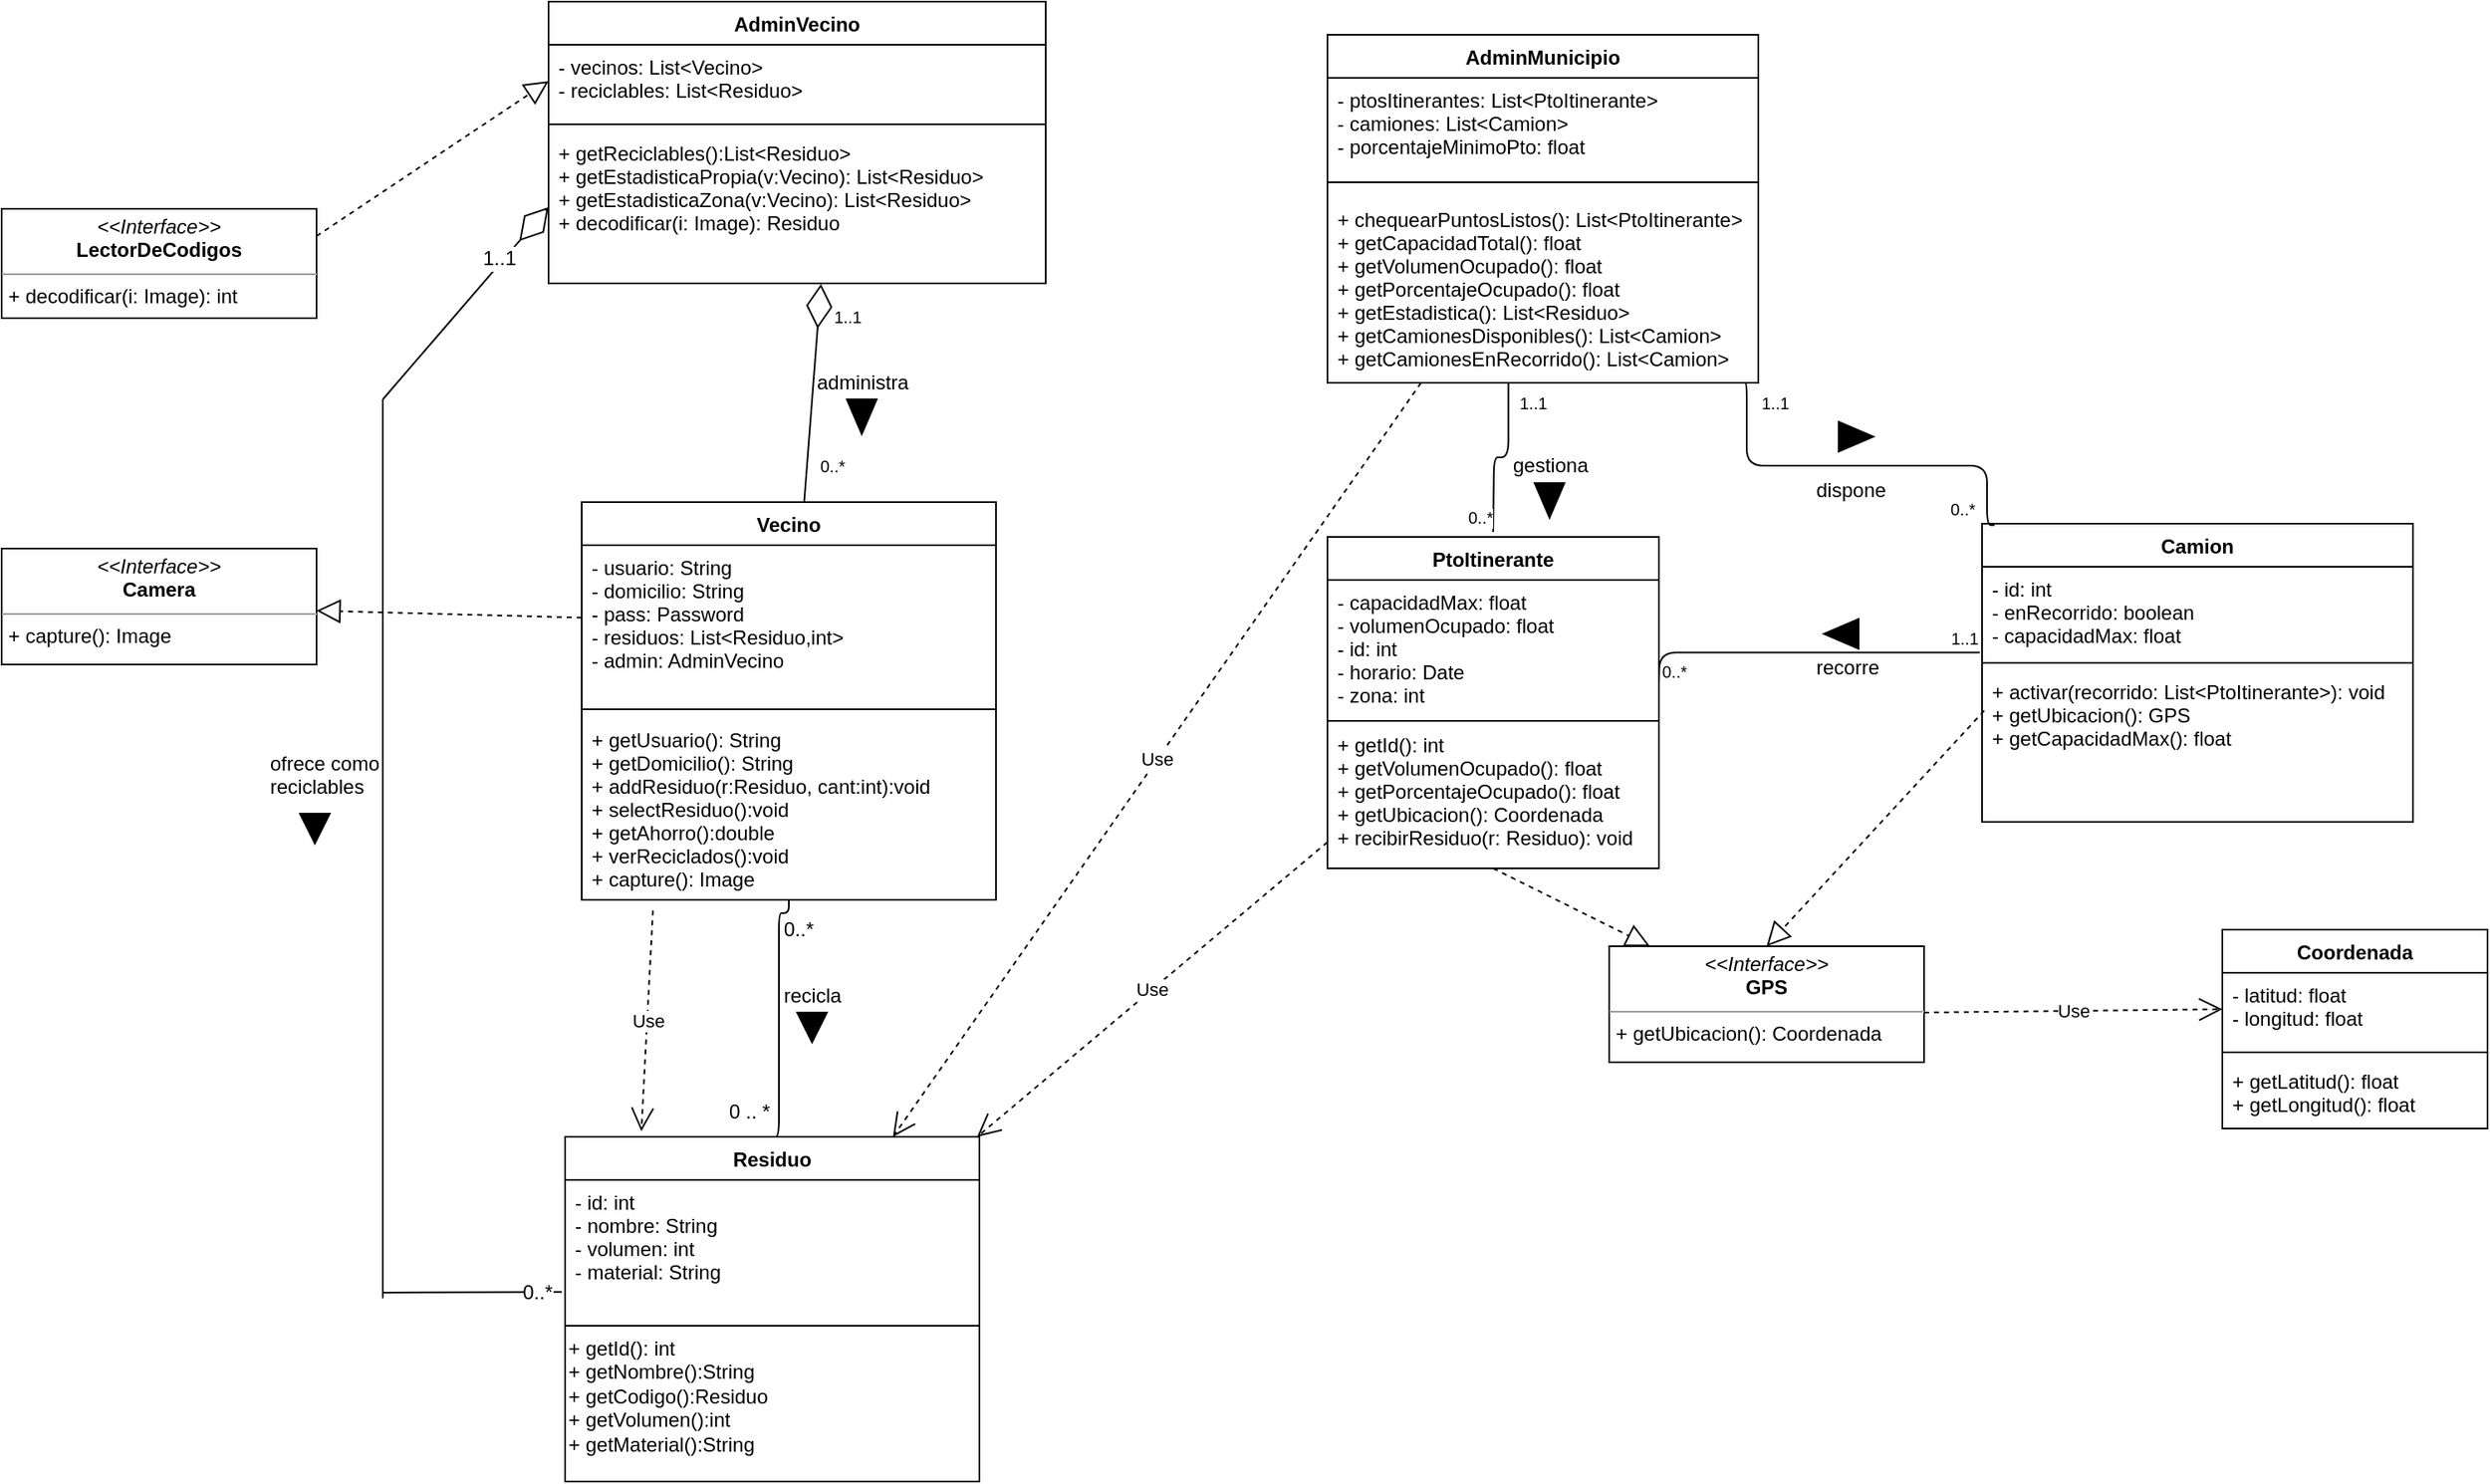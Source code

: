 <mxfile version="10.7.6" type="google"><diagram id="nD1oel1144m8vxmoXZEA" name="Página-1"><mxGraphModel dx="1907" dy="484" grid="1" gridSize="10" guides="0" tooltips="1" connect="1" arrows="1" fold="1" page="1" pageScale="1" pageWidth="827" pageHeight="1169" math="0" shadow="0"><root><mxCell id="0"/><mxCell id="1" parent="0"/><mxCell id="_hIDQA9mW6AM4OzYtJ9l-3" value="Vecino" style="swimlane;fontStyle=1;align=center;verticalAlign=top;childLayout=stackLayout;horizontal=1;startSize=26;horizontalStack=0;resizeParent=1;resizeParentMax=0;resizeLast=0;collapsible=1;marginBottom=0;" parent="1" vertex="1"><mxGeometry x="180" y="412" width="250" height="240" as="geometry"/></mxCell><mxCell id="_hIDQA9mW6AM4OzYtJ9l-4" value="- usuario: String&#10;- domicilio: String&#10;- pass: Password&#10;- residuos: List&lt;Residuo,int&gt;&#10;- admin: AdminVecino&#10;" style="text;strokeColor=none;fillColor=none;align=left;verticalAlign=top;spacingLeft=4;spacingRight=4;overflow=hidden;rotatable=0;points=[[0,0.5],[1,0.5]];portConstraint=eastwest;" parent="_hIDQA9mW6AM4OzYtJ9l-3" vertex="1"><mxGeometry y="26" width="250" height="94" as="geometry"/></mxCell><mxCell id="_hIDQA9mW6AM4OzYtJ9l-5" value="" style="line;strokeWidth=1;fillColor=none;align=left;verticalAlign=middle;spacingTop=-1;spacingLeft=3;spacingRight=3;rotatable=0;labelPosition=right;points=[];portConstraint=eastwest;" parent="_hIDQA9mW6AM4OzYtJ9l-3" vertex="1"><mxGeometry y="120" width="250" height="10" as="geometry"/></mxCell><mxCell id="_hIDQA9mW6AM4OzYtJ9l-6" value="+ getUsuario(): String&#10;+ getDomicilio(): String&#10;+ addResiduo(r:Residuo, cant:int):void&#10;+ selectResiduo():void&#10;+ getAhorro():double&#10;+ verReciclados():void&#10;+ capture(): Image" style="text;strokeColor=none;fillColor=none;align=left;verticalAlign=top;spacingLeft=4;spacingRight=4;overflow=hidden;rotatable=0;points=[[0,0.5],[1,0.5]];portConstraint=eastwest;" parent="_hIDQA9mW6AM4OzYtJ9l-3" vertex="1"><mxGeometry y="130" width="250" height="110" as="geometry"/></mxCell><mxCell id="WeSU0Z2Jcp-V1dzW4F_X-15" value="Residuo" style="swimlane;fontStyle=1;align=center;verticalAlign=top;childLayout=stackLayout;horizontal=1;startSize=26;horizontalStack=0;resizeParent=1;resizeParentMax=0;resizeLast=0;collapsible=1;marginBottom=0;" parent="1" vertex="1"><mxGeometry x="170" y="795" width="250" height="208" as="geometry"/></mxCell><mxCell id="WeSU0Z2Jcp-V1dzW4F_X-16" value="- id: int&#10;- nombre: String &#10;- volumen: int&#10;- material: String&#10;" style="text;strokeColor=none;fillColor=none;align=left;verticalAlign=top;spacingLeft=4;spacingRight=4;overflow=hidden;rotatable=0;points=[[0,0.5],[1,0.5]];portConstraint=eastwest;" parent="WeSU0Z2Jcp-V1dzW4F_X-15" vertex="1"><mxGeometry y="26" width="250" height="84" as="geometry"/></mxCell><mxCell id="WeSU0Z2Jcp-V1dzW4F_X-17" value="" style="line;strokeWidth=1;fillColor=none;align=left;verticalAlign=middle;spacingTop=-1;spacingLeft=3;spacingRight=3;rotatable=0;labelPosition=right;points=[];portConstraint=eastwest;" parent="WeSU0Z2Jcp-V1dzW4F_X-15" vertex="1"><mxGeometry y="110" width="250" height="8" as="geometry"/></mxCell><mxCell id="1L6xzKlUIsRybqp18ETa-28" value="&lt;div&gt;+ getId(): int&lt;/div&gt;&lt;div&gt;+ getNombre():String&lt;/div&gt;&lt;div&gt;+ getCodigo():Residuo&lt;/div&gt;&lt;div&gt;+ getVolumen():int&lt;/div&gt;&lt;div&gt;+ getMaterial():String&lt;br&gt;&lt;/div&gt;&lt;div&gt;&lt;br&gt;&lt;/div&gt;" style="text;html=1;resizable=0;points=[];autosize=1;align=left;verticalAlign=top;spacingTop=-4;" parent="WeSU0Z2Jcp-V1dzW4F_X-15" vertex="1"><mxGeometry y="118" width="250" height="90" as="geometry"/></mxCell><mxCell id="WeSU0Z2Jcp-V1dzW4F_X-45" value="AdminMunicipio" style="swimlane;fontStyle=1;align=center;verticalAlign=top;childLayout=stackLayout;horizontal=1;startSize=26;horizontalStack=0;resizeParent=1;resizeParentMax=0;resizeLast=0;collapsible=1;marginBottom=0;" parent="1" vertex="1"><mxGeometry x="630" y="130" width="260" height="210" as="geometry"/></mxCell><mxCell id="WeSU0Z2Jcp-V1dzW4F_X-46" value="- ptosItinerantes: List&lt;PtoItinerante&gt;&#10;- camiones: List&lt;Camion&gt;&#10;- porcentajeMinimoPto: float" style="text;strokeColor=none;fillColor=none;align=left;verticalAlign=top;spacingLeft=4;spacingRight=4;overflow=hidden;rotatable=0;points=[[0,0.5],[1,0.5]];portConstraint=eastwest;" parent="WeSU0Z2Jcp-V1dzW4F_X-45" vertex="1"><mxGeometry y="26" width="260" height="54" as="geometry"/></mxCell><mxCell id="WeSU0Z2Jcp-V1dzW4F_X-47" value="" style="line;strokeWidth=1;fillColor=none;align=left;verticalAlign=middle;spacingTop=-1;spacingLeft=3;spacingRight=3;rotatable=0;labelPosition=right;points=[];portConstraint=eastwest;" parent="WeSU0Z2Jcp-V1dzW4F_X-45" vertex="1"><mxGeometry y="80" width="260" height="18" as="geometry"/></mxCell><mxCell id="WeSU0Z2Jcp-V1dzW4F_X-48" value="+ chequearPuntosListos(): List&lt;PtoItinerante&gt;&#10;+ getCapacidadTotal(): float&#10;+ getVolumenOcupado(): float&#10;+ getPorcentajeOcupado(): float&#10;+ getEstadistica(): List&lt;Residuo&gt;&#10;+ getCamionesDisponibles(): List&lt;Camion&gt;&#10;+ getCamionesEnRecorrido(): List&lt;Camion&gt;&#10;" style="text;strokeColor=none;fillColor=none;align=left;verticalAlign=top;spacingLeft=4;spacingRight=4;overflow=hidden;rotatable=0;points=[[0,0.5],[1,0.5]];portConstraint=eastwest;" parent="WeSU0Z2Jcp-V1dzW4F_X-45" vertex="1"><mxGeometry y="98" width="260" height="112" as="geometry"/></mxCell><mxCell id="1L6xzKlUIsRybqp18ETa-9" value="Camion" style="swimlane;fontStyle=1;align=center;verticalAlign=top;childLayout=stackLayout;horizontal=1;startSize=26;horizontalStack=0;resizeParent=1;resizeParentMax=0;resizeLast=0;collapsible=1;marginBottom=0;" parent="1" vertex="1"><mxGeometry x="1025" y="425" width="260" height="180" as="geometry"/></mxCell><mxCell id="1L6xzKlUIsRybqp18ETa-10" value="- id: int&#10;- enRecorrido: boolean&#10;- capacidadMax: float&#10;" style="text;strokeColor=none;fillColor=none;align=left;verticalAlign=top;spacingLeft=4;spacingRight=4;overflow=hidden;rotatable=0;points=[[0,0.5],[1,0.5]];portConstraint=eastwest;" parent="1L6xzKlUIsRybqp18ETa-9" vertex="1"><mxGeometry y="26" width="260" height="54" as="geometry"/></mxCell><mxCell id="1L6xzKlUIsRybqp18ETa-11" value="" style="line;strokeWidth=1;fillColor=none;align=left;verticalAlign=middle;spacingTop=-1;spacingLeft=3;spacingRight=3;rotatable=0;labelPosition=right;points=[];portConstraint=eastwest;" parent="1L6xzKlUIsRybqp18ETa-9" vertex="1"><mxGeometry y="80" width="260" height="8" as="geometry"/></mxCell><mxCell id="1L6xzKlUIsRybqp18ETa-12" value="+ activar(recorrido: List&lt;PtoItinerante&gt;): void&#10;+ getUbicacion(): GPS&#10;+ getCapacidadMax(): float&#10;" style="text;strokeColor=none;fillColor=none;align=left;verticalAlign=top;spacingLeft=4;spacingRight=4;overflow=hidden;rotatable=0;points=[[0,0.5],[1,0.5]];portConstraint=eastwest;" parent="1L6xzKlUIsRybqp18ETa-9" vertex="1"><mxGeometry y="88" width="260" height="92" as="geometry"/></mxCell><mxCell id="1L6xzKlUIsRybqp18ETa-31" value="PtoItinerante" style="swimlane;fontStyle=1;align=center;verticalAlign=top;childLayout=stackLayout;horizontal=1;startSize=26;horizontalStack=0;resizeParent=1;resizeParentMax=0;resizeLast=0;collapsible=1;marginBottom=0;" parent="1" vertex="1"><mxGeometry x="630" y="433" width="200" height="200" as="geometry"/></mxCell><mxCell id="1L6xzKlUIsRybqp18ETa-32" value="- capacidadMax: float&#10;- volumenOcupado: float&#10;- id: int&#10;- horario: Date&#10;- zona: int&#10;" style="text;strokeColor=none;fillColor=none;align=left;verticalAlign=top;spacingLeft=4;spacingRight=4;overflow=hidden;rotatable=0;points=[[0,0.5],[1,0.5]];portConstraint=eastwest;" parent="1L6xzKlUIsRybqp18ETa-31" vertex="1"><mxGeometry y="26" width="200" height="84" as="geometry"/></mxCell><mxCell id="1L6xzKlUIsRybqp18ETa-33" value="" style="line;strokeWidth=1;fillColor=none;align=left;verticalAlign=middle;spacingTop=-1;spacingLeft=3;spacingRight=3;rotatable=0;labelPosition=right;points=[];portConstraint=eastwest;" parent="1L6xzKlUIsRybqp18ETa-31" vertex="1"><mxGeometry y="110" width="200" height="2" as="geometry"/></mxCell><mxCell id="1L6xzKlUIsRybqp18ETa-34" value="+ getId(): int&#10;+ getVolumenOcupado(): float&#10;+ getPorcentajeOcupado(): float&#10;+ getUbicacion(): Coordenada&#10;+ recibirResiduo(r: Residuo): void&#10;" style="text;strokeColor=none;fillColor=none;align=left;verticalAlign=top;spacingLeft=4;spacingRight=4;overflow=hidden;rotatable=0;points=[[0,0.5],[1,0.5]];portConstraint=eastwest;" parent="1L6xzKlUIsRybqp18ETa-31" vertex="1"><mxGeometry y="112" width="200" height="88" as="geometry"/></mxCell><mxCell id="1L6xzKlUIsRybqp18ETa-35" value="AdminVecino" style="swimlane;fontStyle=1;align=center;verticalAlign=top;childLayout=stackLayout;horizontal=1;startSize=26;horizontalStack=0;resizeParent=1;resizeParentMax=0;resizeLast=0;collapsible=1;marginBottom=0;" parent="1" vertex="1"><mxGeometry x="160" y="110" width="300" height="170" as="geometry"/></mxCell><mxCell id="1L6xzKlUIsRybqp18ETa-36" value="- vecinos: List&lt;Vecino&gt;&#10;- reciclables: List&lt;Residuo&gt;" style="text;strokeColor=none;fillColor=none;align=left;verticalAlign=top;spacingLeft=4;spacingRight=4;overflow=hidden;rotatable=0;points=[[0,0.5],[1,0.5]];portConstraint=eastwest;" parent="1L6xzKlUIsRybqp18ETa-35" vertex="1"><mxGeometry y="26" width="300" height="44" as="geometry"/></mxCell><mxCell id="1L6xzKlUIsRybqp18ETa-37" value="" style="line;strokeWidth=1;fillColor=none;align=left;verticalAlign=middle;spacingTop=-1;spacingLeft=3;spacingRight=3;rotatable=0;labelPosition=right;points=[];portConstraint=eastwest;" parent="1L6xzKlUIsRybqp18ETa-35" vertex="1"><mxGeometry y="70" width="300" height="8" as="geometry"/></mxCell><mxCell id="1L6xzKlUIsRybqp18ETa-38" value="+ getReciclables():List&lt;Residuo&gt;&#10;+ getEstadisticaPropia(v:Vecino): List&lt;Residuo&gt;&#10;+ getEstadisticaZona(v:Vecino): List&lt;Residuo&gt;&#10;+ decodificar(i: Image): Residuo&#10;" style="text;strokeColor=none;fillColor=none;align=left;verticalAlign=top;spacingLeft=4;spacingRight=4;overflow=hidden;rotatable=0;points=[[0,0.5],[1,0.5]];portConstraint=eastwest;" parent="1L6xzKlUIsRybqp18ETa-35" vertex="1"><mxGeometry y="78" width="300" height="92" as="geometry"/></mxCell><mxCell id="1L6xzKlUIsRybqp18ETa-41" value="&lt;p style=&quot;margin: 0px ; margin-top: 4px ; text-align: center&quot;&gt;&lt;i&gt;&amp;lt;&amp;lt;Interface&amp;gt;&amp;gt;&lt;/i&gt;&lt;br&gt;&lt;b&gt;GPS&lt;/b&gt;&lt;/p&gt;&lt;hr size=&quot;1&quot;&gt;&lt;p style=&quot;margin: 0px ; margin-left: 4px&quot;&gt;+ getUbicacion(): Coordenada&lt;br&gt;&lt;/p&gt;" style="verticalAlign=top;align=left;overflow=fill;fontSize=12;fontFamily=Helvetica;html=1;" parent="1" vertex="1"><mxGeometry x="800" y="680" width="190" height="70" as="geometry"/></mxCell><mxCell id="1L6xzKlUIsRybqp18ETa-63" value="" style="endArrow=none;html=1;edgeStyle=orthogonalEdgeStyle;entryX=0.5;entryY=0;entryDx=0;entryDy=0;exitX=0.5;exitY=1;exitDx=0;exitDy=0;" parent="1" source="_hIDQA9mW6AM4OzYtJ9l-3" target="WeSU0Z2Jcp-V1dzW4F_X-15" edge="1"><mxGeometry relative="1" as="geometry"><mxPoint x="220" y="352" as="sourcePoint"/><mxPoint x="380" y="352" as="targetPoint"/><Array as="points"><mxPoint x="305" y="660"/><mxPoint x="299" y="660"/><mxPoint x="299" y="795"/></Array></mxGeometry></mxCell><mxCell id="1L6xzKlUIsRybqp18ETa-64" value="" style="resizable=0;html=1;align=left;verticalAlign=bottom;labelBackgroundColor=#ffffff;fontSize=10;" parent="1L6xzKlUIsRybqp18ETa-63" connectable="0" vertex="1"><mxGeometry x="-1" relative="1" as="geometry"><mxPoint x="79.5" y="69" as="offset"/></mxGeometry></mxCell><mxCell id="1L6xzKlUIsRybqp18ETa-65" value="" style="resizable=0;html=1;align=right;verticalAlign=bottom;labelBackgroundColor=#ffffff;fontSize=10;" parent="1L6xzKlUIsRybqp18ETa-63" connectable="0" vertex="1"><mxGeometry x="1" relative="1" as="geometry"/></mxCell><mxCell id="1L6xzKlUIsRybqp18ETa-66" value="&lt;div&gt;recicla&lt;/div&gt;&lt;div&gt;&lt;br&gt;&lt;/div&gt;" style="text;html=1;resizable=0;points=[];autosize=1;align=left;verticalAlign=top;spacingTop=-4;" parent="1" vertex="1"><mxGeometry x="300" y="700" width="60" height="30" as="geometry"/></mxCell><mxCell id="1L6xzKlUIsRybqp18ETa-67" value="" style="html=1;shadow=0;dashed=0;align=center;verticalAlign=middle;shape=mxgraph.arrows2.arrow;dy=0.6;dx=40;direction=south;notch=0;fillColor=#000000;" parent="1" vertex="1"><mxGeometry x="310" y="720" width="18" height="18" as="geometry"/></mxCell><mxCell id="1L6xzKlUIsRybqp18ETa-69" value="&lt;div&gt;0..*&lt;/div&gt;" style="text;html=1;resizable=0;points=[];autosize=1;align=left;verticalAlign=top;spacingTop=-4;" parent="1" vertex="1"><mxGeometry x="300" y="660" width="30" height="20" as="geometry"/></mxCell><mxCell id="1L6xzKlUIsRybqp18ETa-70" value="0 .. *" style="text;html=1;resizable=0;points=[];autosize=1;align=left;verticalAlign=top;spacingTop=-4;" parent="1" vertex="1"><mxGeometry x="267" y="770" width="50" height="20" as="geometry"/></mxCell><mxCell id="1L6xzKlUIsRybqp18ETa-72" value="" style="endArrow=block;dashed=1;endFill=0;endSize=12;html=1;exitX=0.005;exitY=0.27;exitDx=0;exitDy=0;entryX=0.5;entryY=0;entryDx=0;entryDy=0;exitPerimeter=0;" parent="1" source="1L6xzKlUIsRybqp18ETa-12" target="1L6xzKlUIsRybqp18ETa-41" edge="1"><mxGeometry width="160" relative="1" as="geometry"><mxPoint x="770" y="650" as="sourcePoint"/><mxPoint x="1035" y="330" as="targetPoint"/></mxGeometry></mxCell><mxCell id="1L6xzKlUIsRybqp18ETa-73" value="" style="endArrow=block;dashed=1;endFill=0;endSize=12;html=1;exitX=0.5;exitY=1;exitDx=0;exitDy=0;" parent="1" source="1L6xzKlUIsRybqp18ETa-31" target="1L6xzKlUIsRybqp18ETa-41" edge="1"><mxGeometry width="160" relative="1" as="geometry"><mxPoint x="300" y="1190" as="sourcePoint"/><mxPoint x="420" y="754" as="targetPoint"/></mxGeometry></mxCell><mxCell id="1L6xzKlUIsRybqp18ETa-81" value="" style="html=1;shadow=0;dashed=0;align=center;verticalAlign=middle;shape=mxgraph.arrows2.arrow;dy=0.6;dx=40;direction=south;notch=0;fillColor=#000000;" parent="1" vertex="1"><mxGeometry x="340" y="350" width="18" height="21" as="geometry"/></mxCell><mxCell id="1L6xzKlUIsRybqp18ETa-82" value="administra" style="text;html=1;resizable=0;points=[];autosize=1;align=left;verticalAlign=top;spacingTop=-4;" parent="1" vertex="1"><mxGeometry x="320" y="330" width="80" height="20" as="geometry"/></mxCell><mxCell id="1L6xzKlUIsRybqp18ETa-83" value="" style="endArrow=none;html=1;edgeStyle=orthogonalEdgeStyle;exitX=0.42;exitY=1;exitDx=0;exitDy=0;exitPerimeter=0;" parent="1" source="WeSU0Z2Jcp-V1dzW4F_X-48" edge="1"><mxGeometry relative="1" as="geometry"><mxPoint x="740" y="350" as="sourcePoint"/><mxPoint x="730" y="430" as="targetPoint"/></mxGeometry></mxCell><mxCell id="1L6xzKlUIsRybqp18ETa-84" value="1..1" style="resizable=0;html=1;align=left;verticalAlign=bottom;labelBackgroundColor=#ffffff;fontSize=10;" parent="1L6xzKlUIsRybqp18ETa-83" connectable="0" vertex="1"><mxGeometry x="-1" relative="1" as="geometry"><mxPoint x="5" y="20" as="offset"/></mxGeometry></mxCell><mxCell id="1L6xzKlUIsRybqp18ETa-85" value="0..*" style="resizable=0;html=1;align=right;verticalAlign=bottom;labelBackgroundColor=#ffffff;fontSize=10;" parent="1L6xzKlUIsRybqp18ETa-83" connectable="0" vertex="1"><mxGeometry x="1" relative="1" as="geometry"/></mxCell><mxCell id="1L6xzKlUIsRybqp18ETa-86" value="" style="html=1;shadow=0;dashed=0;align=center;verticalAlign=middle;shape=mxgraph.arrows2.arrow;dy=0.6;dx=40;direction=south;notch=0;fillColor=#000000;" parent="1" vertex="1"><mxGeometry x="755" y="400.5" width="18" height="21" as="geometry"/></mxCell><mxCell id="1L6xzKlUIsRybqp18ETa-89" value="gestiona" style="text;html=1;resizable=0;points=[];autosize=1;align=left;verticalAlign=top;spacingTop=-4;" parent="1" vertex="1"><mxGeometry x="740" y="380" width="70" height="20" as="geometry"/></mxCell><mxCell id="1L6xzKlUIsRybqp18ETa-90" value="" style="endArrow=none;html=1;edgeStyle=orthogonalEdgeStyle;entryX=-0.005;entryY=0.959;entryDx=0;entryDy=0;entryPerimeter=0;" parent="1" target="1L6xzKlUIsRybqp18ETa-10" edge="1"><mxGeometry relative="1" as="geometry"><mxPoint x="830" y="522" as="sourcePoint"/><mxPoint x="980" y="521.5" as="targetPoint"/></mxGeometry></mxCell><mxCell id="1L6xzKlUIsRybqp18ETa-91" value="0..*" style="resizable=0;html=1;align=left;verticalAlign=bottom;labelBackgroundColor=#ffffff;fontSize=10;" parent="1L6xzKlUIsRybqp18ETa-90" connectable="0" vertex="1"><mxGeometry x="-1" relative="1" as="geometry"><mxPoint as="offset"/></mxGeometry></mxCell><mxCell id="1L6xzKlUIsRybqp18ETa-92" value="1..1" style="resizable=0;html=1;align=right;verticalAlign=bottom;labelBackgroundColor=#ffffff;fontSize=10;" parent="1L6xzKlUIsRybqp18ETa-90" connectable="0" vertex="1"><mxGeometry x="1" relative="1" as="geometry"/></mxCell><mxCell id="1L6xzKlUIsRybqp18ETa-93" value="recorre" style="text;html=1;resizable=0;points=[];autosize=1;align=left;verticalAlign=top;spacingTop=-4;" parent="1" vertex="1"><mxGeometry x="923" y="502" width="60" height="20" as="geometry"/></mxCell><mxCell id="1L6xzKlUIsRybqp18ETa-94" value="" style="html=1;shadow=0;dashed=0;align=center;verticalAlign=middle;shape=mxgraph.arrows2.arrow;dy=0.6;dx=40;direction=south;notch=0;rotation=90;fillColor=#000000;" parent="1" vertex="1"><mxGeometry x="931" y="481" width="18" height="21" as="geometry"/></mxCell><mxCell id="1L6xzKlUIsRybqp18ETa-96" value="Use" style="endArrow=open;endSize=12;dashed=1;html=1;entryX=0.184;entryY=-0.016;entryDx=0;entryDy=0;entryPerimeter=0;exitX=0.172;exitY=1.058;exitDx=0;exitDy=0;exitPerimeter=0;" parent="1" source="_hIDQA9mW6AM4OzYtJ9l-6" target="WeSU0Z2Jcp-V1dzW4F_X-15" edge="1"><mxGeometry width="160" relative="1" as="geometry"><mxPoint x="160" y="770" as="sourcePoint"/><mxPoint x="320" y="770" as="targetPoint"/></mxGeometry></mxCell><mxCell id="1L6xzKlUIsRybqp18ETa-99" value="" style="endArrow=none;html=1;edgeStyle=orthogonalEdgeStyle;exitX=0.968;exitY=1;exitDx=0;exitDy=0;exitPerimeter=0;entryX=0.029;entryY=0.005;entryDx=0;entryDy=0;entryPerimeter=0;" parent="1" source="WeSU0Z2Jcp-V1dzW4F_X-48" target="1L6xzKlUIsRybqp18ETa-9" edge="1"><mxGeometry relative="1" as="geometry"><mxPoint x="868" y="414.5" as="sourcePoint"/><mxPoint x="1028" y="414.5" as="targetPoint"/><Array as="points"><mxPoint x="883" y="340"/><mxPoint x="883" y="390"/><mxPoint x="1028" y="390"/><mxPoint x="1028" y="426"/></Array></mxGeometry></mxCell><mxCell id="1L6xzKlUIsRybqp18ETa-100" value="1..1" style="resizable=0;html=1;align=left;verticalAlign=bottom;labelBackgroundColor=#ffffff;fontSize=10;" parent="1L6xzKlUIsRybqp18ETa-99" connectable="0" vertex="1"><mxGeometry x="-1" relative="1" as="geometry"><mxPoint x="8" y="20" as="offset"/></mxGeometry></mxCell><mxCell id="1L6xzKlUIsRybqp18ETa-101" value="0..*" style="resizable=0;html=1;align=right;verticalAlign=bottom;labelBackgroundColor=#ffffff;fontSize=10;" parent="1L6xzKlUIsRybqp18ETa-99" connectable="0" vertex="1"><mxGeometry x="1" relative="1" as="geometry"><mxPoint x="-11" y="-1" as="offset"/></mxGeometry></mxCell><mxCell id="1L6xzKlUIsRybqp18ETa-102" value="" style="html=1;shadow=0;dashed=0;align=center;verticalAlign=middle;shape=mxgraph.arrows2.arrow;dy=0.6;dx=40;direction=south;notch=0;rotation=-90;fillColor=#000000;" parent="1" vertex="1"><mxGeometry x="940" y="362" width="18" height="21" as="geometry"/></mxCell><mxCell id="1L6xzKlUIsRybqp18ETa-103" value="dispone" style="text;html=1;resizable=0;points=[];autosize=1;align=left;verticalAlign=top;spacingTop=-4;" parent="1" vertex="1"><mxGeometry x="923" y="395" width="60" height="20" as="geometry"/></mxCell><mxCell id="_DBRQa90YVgrriVBQqxE-8" value="&lt;p style=&quot;margin: 0px ; margin-top: 4px ; text-align: center&quot;&gt;&lt;i&gt;&amp;lt;&amp;lt;Interface&amp;gt;&amp;gt;&lt;/i&gt;&lt;br&gt;&lt;b&gt;LectorDeCodigos&lt;/b&gt;&lt;/p&gt;&lt;hr size=&quot;1&quot;&gt;&lt;p style=&quot;margin: 0px ; margin-left: 4px&quot;&gt;+ decodificar(i: Image): int&lt;br&gt;&lt;/p&gt;" style="verticalAlign=top;align=left;overflow=fill;fontSize=12;fontFamily=Helvetica;html=1;fillColor=#FFFFFF;" parent="1" vertex="1"><mxGeometry x="-170" y="235" width="190" height="66" as="geometry"/></mxCell><mxCell id="_DBRQa90YVgrriVBQqxE-9" value="" style="endArrow=block;dashed=1;endFill=0;endSize=12;html=1;exitX=1;exitY=0.25;exitDx=0;exitDy=0;entryX=0;entryY=0.5;entryDx=0;entryDy=0;" parent="1" source="_DBRQa90YVgrriVBQqxE-8" target="1L6xzKlUIsRybqp18ETa-36" edge="1"><mxGeometry width="160" relative="1" as="geometry"><mxPoint x="-5" y="404.5" as="sourcePoint"/><mxPoint x="150" y="207" as="targetPoint"/></mxGeometry></mxCell><mxCell id="VniTYgFIeVtDi0a-QGgh-8" value="Coordenada" style="swimlane;fontStyle=1;align=center;verticalAlign=top;childLayout=stackLayout;horizontal=1;startSize=26;horizontalStack=0;resizeParent=1;resizeParentMax=0;resizeLast=0;collapsible=1;marginBottom=0;" parent="1" vertex="1"><mxGeometry x="1170" y="670" width="160" height="120" as="geometry"/></mxCell><mxCell id="VniTYgFIeVtDi0a-QGgh-9" value="- latitud: float&#10;- longitud: float&#10;" style="text;strokeColor=none;fillColor=none;align=left;verticalAlign=top;spacingLeft=4;spacingRight=4;overflow=hidden;rotatable=0;points=[[0,0.5],[1,0.5]];portConstraint=eastwest;" parent="VniTYgFIeVtDi0a-QGgh-8" vertex="1"><mxGeometry y="26" width="160" height="44" as="geometry"/></mxCell><mxCell id="VniTYgFIeVtDi0a-QGgh-10" value="" style="line;strokeWidth=1;fillColor=none;align=left;verticalAlign=middle;spacingTop=-1;spacingLeft=3;spacingRight=3;rotatable=0;labelPosition=right;points=[];portConstraint=eastwest;" parent="VniTYgFIeVtDi0a-QGgh-8" vertex="1"><mxGeometry y="70" width="160" height="8" as="geometry"/></mxCell><mxCell id="VniTYgFIeVtDi0a-QGgh-11" value="+ getLatitud(): float&#10;+ getLongitud(): float&#10;" style="text;strokeColor=none;fillColor=none;align=left;verticalAlign=top;spacingLeft=4;spacingRight=4;overflow=hidden;rotatable=0;points=[[0,0.5],[1,0.5]];portConstraint=eastwest;" parent="VniTYgFIeVtDi0a-QGgh-8" vertex="1"><mxGeometry y="78" width="160" height="42" as="geometry"/></mxCell><mxCell id="VniTYgFIeVtDi0a-QGgh-12" value="Use" style="endArrow=open;endSize=12;dashed=1;html=1;entryX=0;entryY=0.5;entryDx=0;entryDy=0;" parent="1" target="VniTYgFIeVtDi0a-QGgh-9" edge="1"><mxGeometry width="160" relative="1" as="geometry"><mxPoint x="990" y="720" as="sourcePoint"/><mxPoint x="1150" y="720" as="targetPoint"/></mxGeometry></mxCell><mxCell id="VniTYgFIeVtDi0a-QGgh-15" value="" style="endArrow=diamondThin;endFill=0;endSize=24;html=1;entryX=0.548;entryY=1.004;entryDx=0;entryDy=0;entryPerimeter=0;" parent="1" source="_hIDQA9mW6AM4OzYtJ9l-3" target="1L6xzKlUIsRybqp18ETa-38" edge="1"><mxGeometry width="160" relative="1" as="geometry"><mxPoint x="330" y="348.824" as="sourcePoint"/><mxPoint x="490" y="348.824" as="targetPoint"/></mxGeometry></mxCell><mxCell id="VniTYgFIeVtDi0a-QGgh-17" value="1..1" style="resizable=0;html=1;align=right;verticalAlign=bottom;labelBackgroundColor=#ffffff;fontSize=10;" parent="1" connectable="0" vertex="1"><mxGeometry x="360.088" y="309.794" as="geometry"><mxPoint x="-11" y="-1" as="offset"/></mxGeometry></mxCell><mxCell id="VniTYgFIeVtDi0a-QGgh-18" value="0..*" style="resizable=0;html=1;align=right;verticalAlign=bottom;labelBackgroundColor=#ffffff;fontSize=10;" parent="1" connectable="0" vertex="1"><mxGeometry x="350.088" y="399.794" as="geometry"><mxPoint x="-11" y="-1" as="offset"/></mxGeometry></mxCell><mxCell id="VniTYgFIeVtDi0a-QGgh-19" value="" style="endArrow=diamondThin;endFill=0;endSize=24;html=1;entryX=0;entryY=0.5;entryDx=0;entryDy=0;" parent="1" target="1L6xzKlUIsRybqp18ETa-38" edge="1"><mxGeometry width="160" relative="1" as="geometry"><mxPoint x="60" y="350" as="sourcePoint"/><mxPoint x="220" y="340" as="targetPoint"/></mxGeometry></mxCell><mxCell id="VniTYgFIeVtDi0a-QGgh-24" value="1..1" style="text;html=1;resizable=0;points=[];align=center;verticalAlign=middle;labelBackgroundColor=#ffffff;" parent="VniTYgFIeVtDi0a-QGgh-19" vertex="1" connectable="0"><mxGeometry x="0.444" y="2" relative="1" as="geometry"><mxPoint x="-1" as="offset"/></mxGeometry></mxCell><mxCell id="VniTYgFIeVtDi0a-QGgh-22" value="" style="endArrow=none;html=1;" parent="1" edge="1"><mxGeometry width="50" height="50" relative="1" as="geometry"><mxPoint x="60" y="892.353" as="sourcePoint"/><mxPoint x="60" y="350" as="targetPoint"/></mxGeometry></mxCell><mxCell id="VniTYgFIeVtDi0a-QGgh-23" value="" style="endArrow=none;html=1;entryX=-0.008;entryY=0.805;entryDx=0;entryDy=0;entryPerimeter=0;" parent="1" target="WeSU0Z2Jcp-V1dzW4F_X-16" edge="1"><mxGeometry width="50" height="50" relative="1" as="geometry"><mxPoint x="60" y="889" as="sourcePoint"/><mxPoint x="-120" y="1020" as="targetPoint"/></mxGeometry></mxCell><mxCell id="VniTYgFIeVtDi0a-QGgh-25" value="0..*&lt;br&gt;" style="text;html=1;resizable=0;points=[];align=center;verticalAlign=middle;labelBackgroundColor=#ffffff;" parent="VniTYgFIeVtDi0a-QGgh-23" vertex="1" connectable="0"><mxGeometry x="0.717" relative="1" as="geometry"><mxPoint as="offset"/></mxGeometry></mxCell><mxCell id="VniTYgFIeVtDi0a-QGgh-26" value="" style="resizable=0;html=1;align=left;verticalAlign=bottom;labelBackgroundColor=#ffffff;fontSize=10;" parent="1" connectable="0" vertex="1"><mxGeometry x="55.029" y="591.176" as="geometry"><mxPoint x="79.5" y="69" as="offset"/></mxGeometry></mxCell><mxCell id="VniTYgFIeVtDi0a-QGgh-27" value="&lt;div&gt;ofrece como&lt;/div&gt;&lt;div&gt;reciclables&lt;/div&gt;&lt;div&gt;&lt;br&gt;&lt;/div&gt;" style="text;html=1;resizable=0;points=[];autosize=1;align=left;verticalAlign=top;spacingTop=-4;" parent="1" vertex="1"><mxGeometry x="-10" y="560" width="80" height="40" as="geometry"/></mxCell><mxCell id="VniTYgFIeVtDi0a-QGgh-28" value="" style="html=1;shadow=0;dashed=0;align=center;verticalAlign=middle;shape=mxgraph.arrows2.arrow;dy=0.6;dx=40;direction=south;notch=0;fillColor=#000000;" parent="1" vertex="1"><mxGeometry x="10" y="600" width="18" height="18" as="geometry"/></mxCell><mxCell id="VniTYgFIeVtDi0a-QGgh-29" value="&lt;p style=&quot;margin: 0px ; margin-top: 4px ; text-align: center&quot;&gt;&lt;i&gt;&amp;lt;&amp;lt;Interface&amp;gt;&amp;gt;&lt;/i&gt;&lt;br&gt;&lt;b&gt;Camera&lt;/b&gt;&lt;/p&gt;&lt;hr size=&quot;1&quot;&gt;&lt;p style=&quot;margin: 0px ; margin-left: 4px&quot;&gt;+ capture(): Image&lt;br&gt;&lt;/p&gt;" style="verticalAlign=top;align=left;overflow=fill;fontSize=12;fontFamily=Helvetica;html=1;" parent="1" vertex="1"><mxGeometry x="-170" y="440" width="190" height="70" as="geometry"/></mxCell><mxCell id="VniTYgFIeVtDi0a-QGgh-30" value="" style="endArrow=block;dashed=1;endFill=0;endSize=12;html=1;" parent="1" source="_hIDQA9mW6AM4OzYtJ9l-4" target="VniTYgFIeVtDi0a-QGgh-29" edge="1"><mxGeometry width="160" relative="1" as="geometry"><mxPoint x="-170" y="550" as="sourcePoint"/><mxPoint x="-10" y="550" as="targetPoint"/></mxGeometry></mxCell><mxCell id="_6l1yZBfUngcsSlgZpvc-1" value="Use" style="endArrow=open;endSize=12;dashed=1;html=1;" edge="1" parent="1" source="1L6xzKlUIsRybqp18ETa-31" target="WeSU0Z2Jcp-V1dzW4F_X-15"><mxGeometry width="160" relative="1" as="geometry"><mxPoint x="490" y="690" as="sourcePoint"/><mxPoint x="650" y="690" as="targetPoint"/></mxGeometry></mxCell><mxCell id="_6l1yZBfUngcsSlgZpvc-2" value="Use" style="endArrow=open;endSize=12;dashed=1;html=1;" edge="1" parent="1" source="WeSU0Z2Jcp-V1dzW4F_X-45" target="WeSU0Z2Jcp-V1dzW4F_X-15"><mxGeometry width="160" relative="1" as="geometry"><mxPoint x="601.5" y="550.138" as="sourcePoint"/><mxPoint x="390.107" y="728" as="targetPoint"/></mxGeometry></mxCell></root></mxGraphModel></diagram></mxfile>